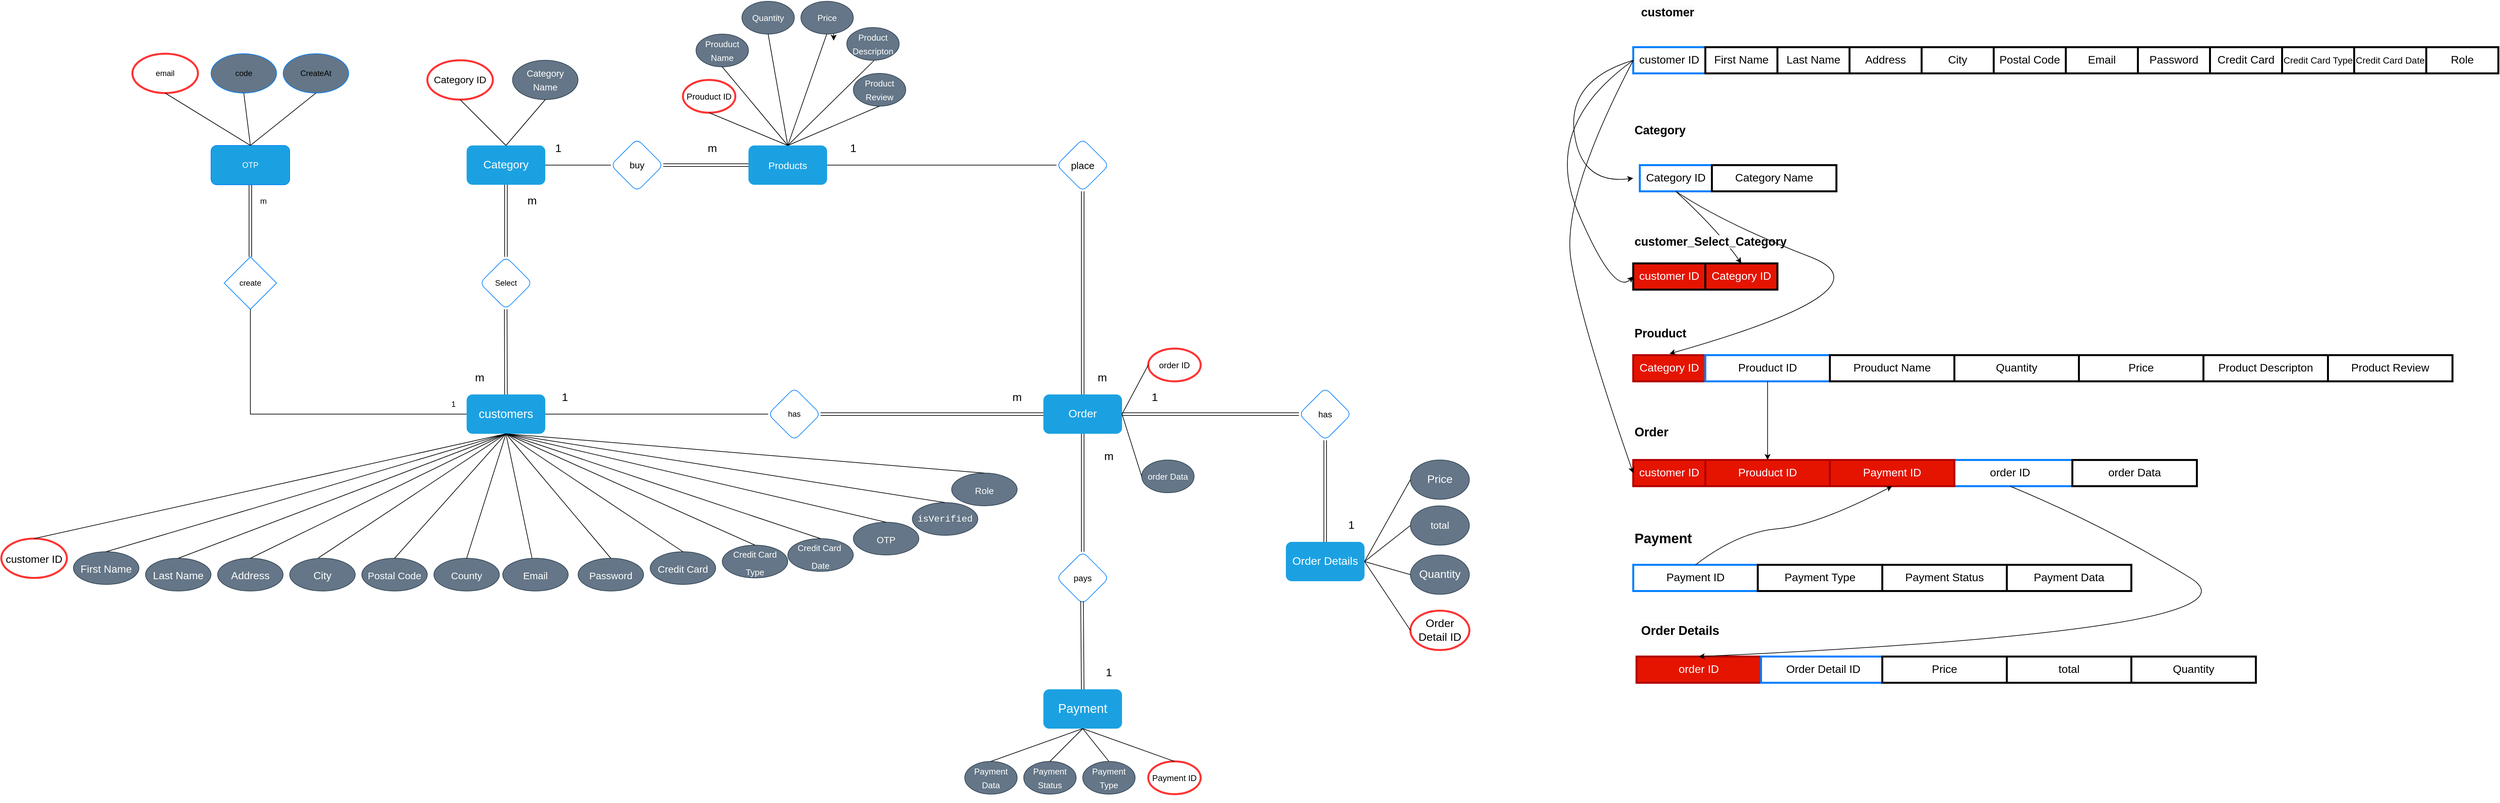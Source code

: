<mxfile version="20.8.10" type="device"><diagram name="Page-1" id="oezqUACW5n8kPQonJ6Vv"><mxGraphModel dx="1403" dy="331" grid="1" gridSize="10" guides="1" tooltips="1" connect="1" arrows="1" fold="1" page="1" pageScale="1" pageWidth="850" pageHeight="1100" math="0" shadow="0"><root><mxCell id="0"/><mxCell id="1" parent="0"/><mxCell id="jdIwisZEbIoZSkwRsjUO-2" value="&lt;font style=&quot;font-size: 18px;&quot;&gt;customers&lt;/font&gt;" style="rounded=1;whiteSpace=wrap;html=1;fillColor=#1ba1e2;strokeColor=none;fontColor=#ffffff;" parent="1" vertex="1"><mxGeometry x="-80" y="670" width="120" height="60" as="geometry"/></mxCell><mxCell id="jdIwisZEbIoZSkwRsjUO-4" value="&lt;font style=&quot;font-size: 16px;&quot;&gt;customer ID&lt;/font&gt;" style="ellipse;whiteSpace=wrap;html=1;fontSize=22;strokeWidth=3;strokeColor=#FF3333;" parent="1" vertex="1"><mxGeometry x="-790" y="890" width="100" height="60" as="geometry"/></mxCell><mxCell id="jdIwisZEbIoZSkwRsjUO-5" value="" style="endArrow=none;html=1;rounded=0;fontSize=17;entryX=0.5;entryY=1;entryDx=0;entryDy=0;exitX=0.5;exitY=0;exitDx=0;exitDy=0;" parent="1" source="jdIwisZEbIoZSkwRsjUO-4" target="jdIwisZEbIoZSkwRsjUO-2" edge="1"><mxGeometry width="50" height="50" relative="1" as="geometry"><mxPoint x="-70" y="670" as="sourcePoint"/><mxPoint x="-20" y="620" as="targetPoint"/></mxGeometry></mxCell><mxCell id="jdIwisZEbIoZSkwRsjUO-6" value="&lt;font style=&quot;font-size: 16px;&quot;&gt;First Name&lt;/font&gt;" style="ellipse;whiteSpace=wrap;html=1;fontSize=22;fillColor=#647687;fontColor=#ffffff;strokeColor=#314354;" parent="1" vertex="1"><mxGeometry x="-680" y="910" width="100" height="50" as="geometry"/></mxCell><mxCell id="jdIwisZEbIoZSkwRsjUO-7" value="" style="endArrow=none;html=1;rounded=0;fontSize=17;exitX=0.5;exitY=0;exitDx=0;exitDy=0;" parent="1" source="jdIwisZEbIoZSkwRsjUO-6" edge="1"><mxGeometry width="50" height="50" relative="1" as="geometry"><mxPoint x="60" y="680" as="sourcePoint"/><mxPoint x="-20" y="730" as="targetPoint"/></mxGeometry></mxCell><mxCell id="jdIwisZEbIoZSkwRsjUO-8" value="&lt;font style=&quot;font-size: 16px;&quot;&gt;Last Name&lt;/font&gt;" style="ellipse;whiteSpace=wrap;html=1;fontSize=22;fillColor=#647687;fontColor=#ffffff;strokeColor=#314354;" parent="1" vertex="1"><mxGeometry x="-570" y="920" width="100" height="50" as="geometry"/></mxCell><mxCell id="jdIwisZEbIoZSkwRsjUO-9" value="" style="endArrow=none;html=1;rounded=0;fontSize=17;exitX=0.5;exitY=0;exitDx=0;exitDy=0;entryX=0.5;entryY=1;entryDx=0;entryDy=0;" parent="1" source="jdIwisZEbIoZSkwRsjUO-8" target="jdIwisZEbIoZSkwRsjUO-2" edge="1"><mxGeometry width="50" height="50" relative="1" as="geometry"><mxPoint x="-125" y="800" as="sourcePoint"/><mxPoint x="-10" y="740" as="targetPoint"/></mxGeometry></mxCell><mxCell id="jdIwisZEbIoZSkwRsjUO-10" value="&lt;font style=&quot;font-size: 16px;&quot;&gt;Address&lt;/font&gt;" style="ellipse;whiteSpace=wrap;html=1;fontSize=22;fillColor=#647687;fontColor=#ffffff;strokeColor=#314354;" parent="1" vertex="1"><mxGeometry x="-460" y="920" width="100" height="50" as="geometry"/></mxCell><mxCell id="jdIwisZEbIoZSkwRsjUO-11" value="" style="endArrow=none;html=1;rounded=0;fontSize=17;exitX=0.5;exitY=0;exitDx=0;exitDy=0;entryX=0.5;entryY=1;entryDx=0;entryDy=0;" parent="1" source="jdIwisZEbIoZSkwRsjUO-10" target="jdIwisZEbIoZSkwRsjUO-2" edge="1"><mxGeometry width="50" height="50" relative="1" as="geometry"><mxPoint x="-5" y="800" as="sourcePoint"/><mxPoint x="-10" y="740" as="targetPoint"/></mxGeometry></mxCell><mxCell id="jdIwisZEbIoZSkwRsjUO-12" value="&lt;font style=&quot;font-size: 16px;&quot;&gt;City&lt;/font&gt;" style="ellipse;whiteSpace=wrap;html=1;fontSize=22;fillColor=#647687;fontColor=#ffffff;strokeColor=#314354;" parent="1" vertex="1"><mxGeometry x="-350" y="920" width="100" height="50" as="geometry"/></mxCell><mxCell id="jdIwisZEbIoZSkwRsjUO-13" value="" style="endArrow=none;html=1;rounded=0;fontSize=17;exitX=0.436;exitY=-0.008;exitDx=0;exitDy=0;entryX=0.5;entryY=1;entryDx=0;entryDy=0;exitPerimeter=0;" parent="1" source="jdIwisZEbIoZSkwRsjUO-12" target="jdIwisZEbIoZSkwRsjUO-2" edge="1"><mxGeometry width="50" height="50" relative="1" as="geometry"><mxPoint x="80" y="810" as="sourcePoint"/><mxPoint x="-10" y="740" as="targetPoint"/></mxGeometry></mxCell><mxCell id="jdIwisZEbIoZSkwRsjUO-14" value="&lt;font style=&quot;font-size: 15px;&quot;&gt;Postal Code&lt;/font&gt;" style="ellipse;whiteSpace=wrap;html=1;fontSize=22;fillColor=#647687;fontColor=#ffffff;strokeColor=#314354;" parent="1" vertex="1"><mxGeometry x="-240" y="920" width="100" height="50" as="geometry"/></mxCell><mxCell id="jdIwisZEbIoZSkwRsjUO-15" value="" style="endArrow=none;html=1;rounded=0;fontSize=17;exitX=0.5;exitY=0;exitDx=0;exitDy=0;entryX=0.5;entryY=1;entryDx=0;entryDy=0;" parent="1" source="jdIwisZEbIoZSkwRsjUO-14" target="jdIwisZEbIoZSkwRsjUO-2" edge="1"><mxGeometry width="50" height="50" relative="1" as="geometry"><mxPoint x="183.6" y="899.6" as="sourcePoint"/><mxPoint x="-10.0" y="740" as="targetPoint"/></mxGeometry></mxCell><mxCell id="jdIwisZEbIoZSkwRsjUO-16" value="&lt;font style=&quot;font-size: 15px;&quot;&gt;Email&lt;/font&gt;" style="ellipse;whiteSpace=wrap;html=1;fontSize=22;fillColor=#647687;fontColor=#ffffff;strokeColor=#314354;" parent="1" vertex="1"><mxGeometry x="-25" y="920" width="100" height="50" as="geometry"/></mxCell><mxCell id="jdIwisZEbIoZSkwRsjUO-17" value="&lt;font style=&quot;font-size: 15px;&quot;&gt;County&lt;/font&gt;" style="ellipse;whiteSpace=wrap;html=1;fontSize=22;fillColor=#647687;fontColor=#ffffff;strokeColor=#314354;" parent="1" vertex="1"><mxGeometry x="-130" y="920" width="100" height="50" as="geometry"/></mxCell><mxCell id="jdIwisZEbIoZSkwRsjUO-18" value="" style="endArrow=none;html=1;rounded=0;fontSize=17;exitX=0.5;exitY=0;exitDx=0;exitDy=0;entryX=0.5;entryY=1;entryDx=0;entryDy=0;" parent="1" source="jdIwisZEbIoZSkwRsjUO-17" target="jdIwisZEbIoZSkwRsjUO-2" edge="1"><mxGeometry width="50" height="50" relative="1" as="geometry"><mxPoint x="170.0" y="900" as="sourcePoint"/><mxPoint x="-10.0" y="740" as="targetPoint"/></mxGeometry></mxCell><mxCell id="jdIwisZEbIoZSkwRsjUO-19" value="" style="endArrow=none;html=1;rounded=0;fontSize=17;exitX=0.447;exitY=-0.009;exitDx=0;exitDy=0;exitPerimeter=0;" parent="1" source="jdIwisZEbIoZSkwRsjUO-16" edge="1"><mxGeometry width="50" height="50" relative="1" as="geometry"><mxPoint x="270" y="880" as="sourcePoint"/><mxPoint x="-20" y="730" as="targetPoint"/></mxGeometry></mxCell><mxCell id="jdIwisZEbIoZSkwRsjUO-20" value="&lt;font style=&quot;font-size: 15px;&quot;&gt;Credit Card&lt;/font&gt;" style="ellipse;whiteSpace=wrap;html=1;fontSize=22;fillColor=#647687;fontColor=#ffffff;strokeColor=#314354;" parent="1" vertex="1"><mxGeometry x="200" y="910" width="100" height="50" as="geometry"/></mxCell><mxCell id="jdIwisZEbIoZSkwRsjUO-21" value="&lt;font style=&quot;font-size: 13px;&quot;&gt;Credit Card&lt;br&gt;Type&lt;br&gt;&lt;/font&gt;" style="ellipse;whiteSpace=wrap;html=1;fontSize=22;fillColor=#647687;fontColor=#ffffff;strokeColor=#314354;" parent="1" vertex="1"><mxGeometry x="310" y="900" width="100" height="50" as="geometry"/></mxCell><mxCell id="jdIwisZEbIoZSkwRsjUO-22" value="&lt;font style=&quot;font-size: 13px;&quot;&gt;Credit Card&amp;nbsp;&lt;br&gt;Date&lt;br&gt;&lt;/font&gt;" style="ellipse;whiteSpace=wrap;html=1;fontSize=22;fillColor=#647687;fontColor=#ffffff;strokeColor=#314354;" parent="1" vertex="1"><mxGeometry x="410" y="890" width="100" height="50" as="geometry"/></mxCell><mxCell id="jdIwisZEbIoZSkwRsjUO-23" value="" style="endArrow=none;html=1;rounded=0;fontSize=17;exitX=0.5;exitY=0;exitDx=0;exitDy=0;entryX=0.5;entryY=1;entryDx=0;entryDy=0;" parent="1" source="jdIwisZEbIoZSkwRsjUO-20" target="jdIwisZEbIoZSkwRsjUO-2" edge="1"><mxGeometry width="50" height="50" relative="1" as="geometry"><mxPoint x="169.7" y="909.55" as="sourcePoint"/><mxPoint x="-10.0" y="740" as="targetPoint"/></mxGeometry></mxCell><mxCell id="jdIwisZEbIoZSkwRsjUO-24" value="" style="endArrow=none;html=1;rounded=0;fontSize=17;exitX=0.5;exitY=0;exitDx=0;exitDy=0;entryX=0.5;entryY=1;entryDx=0;entryDy=0;" parent="1" source="jdIwisZEbIoZSkwRsjUO-21" target="jdIwisZEbIoZSkwRsjUO-2" edge="1"><mxGeometry width="50" height="50" relative="1" as="geometry"><mxPoint x="280" y="910" as="sourcePoint"/><mxPoint x="-10.0" y="740" as="targetPoint"/></mxGeometry></mxCell><mxCell id="jdIwisZEbIoZSkwRsjUO-25" value="" style="endArrow=none;html=1;rounded=0;fontSize=17;exitX=0.5;exitY=0;exitDx=0;exitDy=0;entryX=0.5;entryY=1;entryDx=0;entryDy=0;" parent="1" source="jdIwisZEbIoZSkwRsjUO-22" target="jdIwisZEbIoZSkwRsjUO-2" edge="1"><mxGeometry width="50" height="50" relative="1" as="geometry"><mxPoint x="390" y="910" as="sourcePoint"/><mxPoint x="-10.0" y="740" as="targetPoint"/></mxGeometry></mxCell><mxCell id="jdIwisZEbIoZSkwRsjUO-27" value="Select" style="rhombus;whiteSpace=wrap;html=1;rounded=1;strokeColor=#007FFF;" parent="1" vertex="1"><mxGeometry x="-60" y="460" width="80" height="80" as="geometry"/></mxCell><mxCell id="jdIwisZEbIoZSkwRsjUO-29" value="&lt;font style=&quot;font-size: 17px;&quot;&gt;Category&lt;/font&gt;" style="rounded=1;whiteSpace=wrap;html=1;strokeWidth=3;fontSize=14;fillColor=#1BA1E2;fontColor=#ffffff;strokeColor=none;" parent="1" vertex="1"><mxGeometry x="-80" y="290" width="120" height="60" as="geometry"/></mxCell><mxCell id="jdIwisZEbIoZSkwRsjUO-31" value="&lt;font style=&quot;font-size: 15px;&quot;&gt;Category ID&lt;/font&gt;" style="ellipse;whiteSpace=wrap;html=1;strokeWidth=3;fontSize=17;strokeColor=#FF3333;" parent="1" vertex="1"><mxGeometry x="-140" y="160" width="100" height="60" as="geometry"/></mxCell><mxCell id="jdIwisZEbIoZSkwRsjUO-32" value="&lt;font style=&quot;font-size: 14px;&quot;&gt;Category Name&lt;/font&gt;" style="ellipse;whiteSpace=wrap;html=1;strokeWidth=1;fontSize=17;fillColor=#647687;fontColor=#ffffff;strokeColor=#314354;" parent="1" vertex="1"><mxGeometry x="-10" y="160" width="100" height="60" as="geometry"/></mxCell><mxCell id="jdIwisZEbIoZSkwRsjUO-33" value="" style="endArrow=none;html=1;rounded=0;fontSize=15;entryX=0.5;entryY=1;entryDx=0;entryDy=0;exitX=0.5;exitY=0;exitDx=0;exitDy=0;" parent="1" source="jdIwisZEbIoZSkwRsjUO-29" target="jdIwisZEbIoZSkwRsjUO-32" edge="1"><mxGeometry width="50" height="50" relative="1" as="geometry"><mxPoint x="-20" y="300" as="sourcePoint"/><mxPoint x="30" y="250" as="targetPoint"/></mxGeometry></mxCell><mxCell id="jdIwisZEbIoZSkwRsjUO-34" value="" style="endArrow=none;html=1;rounded=0;fontSize=15;entryX=0.5;entryY=1;entryDx=0;entryDy=0;exitX=0.5;exitY=0;exitDx=0;exitDy=0;" parent="1" source="jdIwisZEbIoZSkwRsjUO-29" target="jdIwisZEbIoZSkwRsjUO-31" edge="1"><mxGeometry width="50" height="50" relative="1" as="geometry"><mxPoint x="-10.0" y="300" as="sourcePoint"/><mxPoint x="50.0" y="230" as="targetPoint"/></mxGeometry></mxCell><mxCell id="jdIwisZEbIoZSkwRsjUO-36" value="buy" style="rhombus;whiteSpace=wrap;html=1;fontSize=14;rounded=1;strokeWidth=1;strokeColor=#007FFF;" parent="1" vertex="1"><mxGeometry x="140" y="280" width="80" height="80" as="geometry"/></mxCell><mxCell id="jdIwisZEbIoZSkwRsjUO-39" value="Products" style="rounded=1;whiteSpace=wrap;html=1;strokeWidth=1;fontSize=15;fillColor=#1ba1e2;fontColor=#ffffff;strokeColor=none;" parent="1" vertex="1"><mxGeometry x="350" y="290" width="120" height="60" as="geometry"/></mxCell><mxCell id="jdIwisZEbIoZSkwRsjUO-41" value="&lt;font style=&quot;font-size: 13px;&quot;&gt;Prouduct&amp;nbsp;ID&lt;/font&gt;" style="ellipse;whiteSpace=wrap;html=1;strokeWidth=3;fontSize=17;strokeColor=#FF3333;" parent="1" vertex="1"><mxGeometry x="250" y="190" width="80" height="50" as="geometry"/></mxCell><mxCell id="jdIwisZEbIoZSkwRsjUO-42" value="&lt;font style=&quot;font-size: 13px;&quot;&gt;Prouduct Name&lt;/font&gt;" style="ellipse;whiteSpace=wrap;html=1;strokeWidth=1;fontSize=17;fillColor=#647687;fontColor=#ffffff;strokeColor=#314354;" parent="1" vertex="1"><mxGeometry x="270" y="120" width="80" height="50" as="geometry"/></mxCell><mxCell id="jdIwisZEbIoZSkwRsjUO-43" value="&lt;font style=&quot;font-size: 14px;&quot;&gt;Role&lt;br&gt;&lt;/font&gt;" style="ellipse;whiteSpace=wrap;html=1;fontSize=22;fillColor=#647687;fontColor=#ffffff;strokeColor=#314354;" parent="1" vertex="1"><mxGeometry x="660" y="790" width="100" height="50" as="geometry"/></mxCell><mxCell id="jdIwisZEbIoZSkwRsjUO-45" value="" style="endArrow=none;html=1;rounded=0;fontSize=17;exitX=0.5;exitY=0;exitDx=0;exitDy=0;entryX=0.5;entryY=1;entryDx=0;entryDy=0;" parent="1" source="jdIwisZEbIoZSkwRsjUO-43" target="jdIwisZEbIoZSkwRsjUO-2" edge="1"><mxGeometry width="50" height="50" relative="1" as="geometry"><mxPoint x="500" y="910" as="sourcePoint"/><mxPoint x="-10" y="740" as="targetPoint"/></mxGeometry></mxCell><mxCell id="jdIwisZEbIoZSkwRsjUO-46" value="&lt;p data-pm-slice=&quot;1 1 [&amp;quot;tiptapChildEditor&amp;quot;,{&amp;quot;id&amp;quot;:&amp;quot;cfccff1b-0402-484e-b39c-f40c0cd6e9c6&amp;quot;,&amp;quot;entityid&amp;quot;:&amp;quot;&amp;quot;,&amp;quot;shapeId&amp;quot;:&amp;quot;9OdgT1qycG2&amp;quot;,&amp;quot;textId&amp;quot;:&amp;quot;SPdfIw4AN7d&amp;quot;}]&quot; dir=&quot;ltr&quot;&gt;&lt;font style=&quot;font-size: 13px;&quot;&gt;Quantity&lt;/font&gt;&lt;/p&gt;" style="ellipse;whiteSpace=wrap;html=1;strokeWidth=1;fontSize=17;fillColor=#647687;fontColor=#ffffff;strokeColor=#314354;" parent="1" vertex="1"><mxGeometry x="340" y="70" width="80" height="50" as="geometry"/></mxCell><mxCell id="jdIwisZEbIoZSkwRsjUO-164" style="edgeStyle=orthogonalEdgeStyle;rounded=0;orthogonalLoop=1;jettySize=auto;html=1;exitX=1;exitY=1;exitDx=0;exitDy=0;fontSize=18;fontColor=#000000;" parent="1" source="jdIwisZEbIoZSkwRsjUO-47" edge="1"><mxGeometry relative="1" as="geometry"><mxPoint x="480" y="130.0" as="targetPoint"/></mxGeometry></mxCell><mxCell id="jdIwisZEbIoZSkwRsjUO-47" value="&lt;p data-pm-slice=&quot;1 1 [&amp;quot;tiptapChildEditor&amp;quot;,{&amp;quot;id&amp;quot;:&amp;quot;a3bdee79-e66b-4c00-b36e-cd9b4808d00c&amp;quot;,&amp;quot;entityid&amp;quot;:&amp;quot;&amp;quot;,&amp;quot;shapeId&amp;quot;:&amp;quot;H0lzHAaA1tC&amp;quot;,&amp;quot;textId&amp;quot;:&amp;quot;SPdfIw4AN7d&amp;quot;}]&quot; dir=&quot;ltr&quot;&gt;&lt;font style=&quot;font-size: 13px;&quot;&gt;Price&lt;/font&gt;&lt;/p&gt;" style="ellipse;whiteSpace=wrap;html=1;strokeWidth=1;fontSize=17;fillColor=#647687;fontColor=#ffffff;strokeColor=#314354;" parent="1" vertex="1"><mxGeometry x="430" y="70" width="80" height="50" as="geometry"/></mxCell><mxCell id="jdIwisZEbIoZSkwRsjUO-48" value="&lt;p data-pm-slice=&quot;1 1 [&amp;quot;tiptapChildEditor&amp;quot;,{&amp;quot;id&amp;quot;:&amp;quot;a3bdee79-e66b-4c00-b36e-cd9b4808d00c&amp;quot;,&amp;quot;entityid&amp;quot;:&amp;quot;&amp;quot;,&amp;quot;shapeId&amp;quot;:&amp;quot;H0lzHAaA1tC&amp;quot;,&amp;quot;textId&amp;quot;:&amp;quot;SPdfIw4AN7d&amp;quot;}]&quot; dir=&quot;ltr&quot;&gt;&lt;font style=&quot;font-size: 13px;&quot;&gt;Product Descripton&lt;/font&gt;&lt;/p&gt;" style="ellipse;whiteSpace=wrap;html=1;strokeWidth=1;fontSize=17;fillColor=#647687;fontColor=#ffffff;strokeColor=#314354;" parent="1" vertex="1"><mxGeometry x="500" y="110" width="80" height="50" as="geometry"/></mxCell><mxCell id="jdIwisZEbIoZSkwRsjUO-49" value="&lt;p data-pm-slice=&quot;1 1 [&amp;quot;tiptapChildEditor&amp;quot;,{&amp;quot;id&amp;quot;:&amp;quot;a3bdee79-e66b-4c00-b36e-cd9b4808d00c&amp;quot;,&amp;quot;entityid&amp;quot;:&amp;quot;&amp;quot;,&amp;quot;shapeId&amp;quot;:&amp;quot;H0lzHAaA1tC&amp;quot;,&amp;quot;textId&amp;quot;:&amp;quot;SPdfIw4AN7d&amp;quot;}]&quot; dir=&quot;ltr&quot;&gt;&lt;font style=&quot;font-size: 13px;&quot;&gt;Product Review&lt;/font&gt;&lt;/p&gt;" style="ellipse;whiteSpace=wrap;html=1;strokeWidth=1;fontSize=17;fillColor=#647687;fontColor=#ffffff;strokeColor=#314354;" parent="1" vertex="1"><mxGeometry x="510" y="180" width="80" height="50" as="geometry"/></mxCell><mxCell id="jdIwisZEbIoZSkwRsjUO-50" value="" style="endArrow=none;html=1;rounded=0;fontSize=13;exitX=0.5;exitY=1;exitDx=0;exitDy=0;entryX=0.5;entryY=0;entryDx=0;entryDy=0;" parent="1" source="jdIwisZEbIoZSkwRsjUO-41" target="jdIwisZEbIoZSkwRsjUO-39" edge="1"><mxGeometry width="50" height="50" relative="1" as="geometry"><mxPoint x="460" y="190" as="sourcePoint"/><mxPoint x="410" y="290" as="targetPoint"/></mxGeometry></mxCell><mxCell id="jdIwisZEbIoZSkwRsjUO-51" value="" style="endArrow=none;html=1;rounded=0;fontSize=13;exitX=0.5;exitY=1;exitDx=0;exitDy=0;entryX=0.5;entryY=0;entryDx=0;entryDy=0;" parent="1" source="jdIwisZEbIoZSkwRsjUO-42" target="jdIwisZEbIoZSkwRsjUO-39" edge="1"><mxGeometry width="50" height="50" relative="1" as="geometry"><mxPoint x="300" y="250.0" as="sourcePoint"/><mxPoint x="424.32" y="298.86" as="targetPoint"/></mxGeometry></mxCell><mxCell id="jdIwisZEbIoZSkwRsjUO-53" value="" style="endArrow=none;html=1;rounded=0;fontSize=13;exitX=0.5;exitY=0;exitDx=0;exitDy=0;entryX=0.5;entryY=1;entryDx=0;entryDy=0;" parent="1" source="jdIwisZEbIoZSkwRsjUO-39" target="jdIwisZEbIoZSkwRsjUO-46" edge="1"><mxGeometry width="50" height="50" relative="1" as="geometry"><mxPoint x="390" y="220" as="sourcePoint"/><mxPoint x="440" y="170" as="targetPoint"/></mxGeometry></mxCell><mxCell id="jdIwisZEbIoZSkwRsjUO-54" value="" style="endArrow=none;html=1;rounded=0;fontSize=13;exitX=0.5;exitY=0;exitDx=0;exitDy=0;entryX=0.491;entryY=1.008;entryDx=0;entryDy=0;entryPerimeter=0;" parent="1" source="jdIwisZEbIoZSkwRsjUO-39" target="jdIwisZEbIoZSkwRsjUO-47" edge="1"><mxGeometry width="50" height="50" relative="1" as="geometry"><mxPoint x="420" y="300" as="sourcePoint"/><mxPoint x="390" y="130" as="targetPoint"/></mxGeometry></mxCell><mxCell id="jdIwisZEbIoZSkwRsjUO-55" value="" style="endArrow=none;html=1;rounded=0;fontSize=13;exitX=0.5;exitY=0;exitDx=0;exitDy=0;entryX=0.5;entryY=1;entryDx=0;entryDy=0;" parent="1" source="jdIwisZEbIoZSkwRsjUO-39" target="jdIwisZEbIoZSkwRsjUO-49" edge="1"><mxGeometry width="50" height="50" relative="1" as="geometry"><mxPoint x="420" y="300" as="sourcePoint"/><mxPoint x="481.12" y="132.75" as="targetPoint"/></mxGeometry></mxCell><mxCell id="jdIwisZEbIoZSkwRsjUO-56" value="" style="endArrow=none;html=1;rounded=0;fontSize=13;entryX=0.52;entryY=1.009;entryDx=0;entryDy=0;entryPerimeter=0;" parent="1" target="jdIwisZEbIoZSkwRsjUO-48" edge="1"><mxGeometry width="50" height="50" relative="1" as="geometry"><mxPoint x="410" y="290" as="sourcePoint"/><mxPoint x="470" y="150" as="targetPoint"/></mxGeometry></mxCell><mxCell id="jdIwisZEbIoZSkwRsjUO-57" value="place" style="rhombus;whiteSpace=wrap;html=1;fontSize=15;rounded=1;strokeWidth=1;strokeColor=#007FFF;" parent="1" vertex="1"><mxGeometry x="820" y="280" width="80" height="80" as="geometry"/></mxCell><mxCell id="jdIwisZEbIoZSkwRsjUO-59" value="&lt;font style=&quot;font-size: 17px;&quot;&gt;Order&lt;/font&gt;" style="rounded=1;whiteSpace=wrap;html=1;strokeWidth=1;fontSize=13;fillColor=#1ba1e2;fontColor=#ffffff;strokeColor=none;" parent="1" vertex="1"><mxGeometry x="800" y="670" width="120" height="60" as="geometry"/></mxCell><mxCell id="jdIwisZEbIoZSkwRsjUO-61" value="&lt;font style=&quot;font-size: 13px;&quot;&gt;order ID&lt;/font&gt;" style="ellipse;whiteSpace=wrap;html=1;strokeWidth=3;fontSize=17;strokeColor=#FF3333;" parent="1" vertex="1"><mxGeometry x="960" y="600" width="80" height="50" as="geometry"/></mxCell><mxCell id="jdIwisZEbIoZSkwRsjUO-62" value="" style="endArrow=none;html=1;rounded=0;fontSize=17;exitX=1;exitY=0.5;exitDx=0;exitDy=0;entryX=0;entryY=0.5;entryDx=0;entryDy=0;" parent="1" source="jdIwisZEbIoZSkwRsjUO-59" target="jdIwisZEbIoZSkwRsjUO-61" edge="1"><mxGeometry width="50" height="50" relative="1" as="geometry"><mxPoint x="920" y="600" as="sourcePoint"/><mxPoint x="970" y="550" as="targetPoint"/></mxGeometry></mxCell><mxCell id="jdIwisZEbIoZSkwRsjUO-64" value="&lt;p data-pm-slice=&quot;1 1 [&amp;quot;tiptapChildEditor&amp;quot;,{&amp;quot;id&amp;quot;:&amp;quot;a3bdee79-e66b-4c00-b36e-cd9b4808d00c&amp;quot;,&amp;quot;entityid&amp;quot;:&amp;quot;&amp;quot;,&amp;quot;shapeId&amp;quot;:&amp;quot;H0lzHAaA1tC&amp;quot;,&amp;quot;textId&amp;quot;:&amp;quot;SPdfIw4AN7d&amp;quot;}]&quot; dir=&quot;ltr&quot;&gt;&lt;font style=&quot;font-size: 13px;&quot;&gt;order Data&lt;/font&gt;&lt;br&gt;&lt;/p&gt;" style="ellipse;whiteSpace=wrap;html=1;strokeWidth=1;fontSize=17;fillColor=#647687;fontColor=#ffffff;strokeColor=#314354;" parent="1" vertex="1"><mxGeometry x="950" y="770" width="80" height="50" as="geometry"/></mxCell><mxCell id="jdIwisZEbIoZSkwRsjUO-65" value="" style="endArrow=none;html=1;rounded=0;fontSize=17;exitX=1;exitY=0.5;exitDx=0;exitDy=0;entryX=0;entryY=0.5;entryDx=0;entryDy=0;" parent="1" source="jdIwisZEbIoZSkwRsjUO-59" target="jdIwisZEbIoZSkwRsjUO-64" edge="1"><mxGeometry width="50" height="50" relative="1" as="geometry"><mxPoint x="930" y="620" as="sourcePoint"/><mxPoint x="1020" y="550" as="targetPoint"/></mxGeometry></mxCell><mxCell id="jdIwisZEbIoZSkwRsjUO-68" value="has" style="rhombus;whiteSpace=wrap;html=1;rounded=1;strokeColor=#007FFF;" parent="1" vertex="1"><mxGeometry x="380" y="660" width="80" height="80" as="geometry"/></mxCell><mxCell id="jdIwisZEbIoZSkwRsjUO-71" value="pays" style="rhombus;whiteSpace=wrap;html=1;fontSize=13;rounded=1;strokeWidth=1;strokeColor=#007FFF;" parent="1" vertex="1"><mxGeometry x="820" y="910" width="80" height="80" as="geometry"/></mxCell><mxCell id="jdIwisZEbIoZSkwRsjUO-73" value="&lt;font style=&quot;font-size: 19px;&quot;&gt;Payment&lt;/font&gt;" style="rounded=1;whiteSpace=wrap;html=1;strokeWidth=1;fontSize=13;fillColor=#1ba1e2;fontColor=#ffffff;strokeColor=none;" parent="1" vertex="1"><mxGeometry x="800" y="1120" width="120" height="60" as="geometry"/></mxCell><mxCell id="jdIwisZEbIoZSkwRsjUO-75" value="&lt;font style=&quot;font-size: 13px;&quot;&gt;Payment ID&lt;/font&gt;" style="ellipse;whiteSpace=wrap;html=1;strokeWidth=3;fontSize=17;strokeColor=#FF3333;" parent="1" vertex="1"><mxGeometry x="960" y="1230" width="80" height="50" as="geometry"/></mxCell><mxCell id="jdIwisZEbIoZSkwRsjUO-77" value="" style="endArrow=none;html=1;rounded=0;fontSize=19;exitX=0.5;exitY=1;exitDx=0;exitDy=0;entryX=0.5;entryY=0;entryDx=0;entryDy=0;" parent="1" source="jdIwisZEbIoZSkwRsjUO-73" target="jdIwisZEbIoZSkwRsjUO-75" edge="1"><mxGeometry width="50" height="50" relative="1" as="geometry"><mxPoint x="920" y="1110" as="sourcePoint"/><mxPoint x="970" y="1060" as="targetPoint"/></mxGeometry></mxCell><mxCell id="jdIwisZEbIoZSkwRsjUO-78" value="" style="endArrow=none;html=1;rounded=0;fontSize=19;exitX=0.5;exitY=1;exitDx=0;exitDy=0;entryX=0.5;entryY=0;entryDx=0;entryDy=0;" parent="1" source="jdIwisZEbIoZSkwRsjUO-73" target="jdIwisZEbIoZSkwRsjUO-76" edge="1"><mxGeometry width="50" height="50" relative="1" as="geometry"><mxPoint x="920" y="1110" as="sourcePoint"/><mxPoint x="970" y="1060" as="targetPoint"/></mxGeometry></mxCell><mxCell id="jdIwisZEbIoZSkwRsjUO-80" value="&lt;p data-pm-slice=&quot;1 1 [&amp;quot;tiptapChildEditor&amp;quot;,{&amp;quot;id&amp;quot;:&amp;quot;a3bdee79-e66b-4c00-b36e-cd9b4808d00c&amp;quot;,&amp;quot;entityid&amp;quot;:&amp;quot;&amp;quot;,&amp;quot;shapeId&amp;quot;:&amp;quot;H0lzHAaA1tC&amp;quot;,&amp;quot;textId&amp;quot;:&amp;quot;SPdfIw4AN7d&amp;quot;}]&quot; dir=&quot;ltr&quot;&gt;&lt;font style=&quot;font-size: 13px;&quot;&gt;Payment Status&lt;/font&gt;&lt;br&gt;&lt;/p&gt;" style="ellipse;whiteSpace=wrap;html=1;strokeWidth=1;fontSize=17;fillColor=#647687;fontColor=#ffffff;strokeColor=#314354;" parent="1" vertex="1"><mxGeometry x="770" y="1230" width="80" height="50" as="geometry"/></mxCell><mxCell id="jdIwisZEbIoZSkwRsjUO-81" value="&lt;p data-pm-slice=&quot;1 1 [&amp;quot;tiptapChildEditor&amp;quot;,{&amp;quot;id&amp;quot;:&amp;quot;a3bdee79-e66b-4c00-b36e-cd9b4808d00c&amp;quot;,&amp;quot;entityid&amp;quot;:&amp;quot;&amp;quot;,&amp;quot;shapeId&amp;quot;:&amp;quot;H0lzHAaA1tC&amp;quot;,&amp;quot;textId&amp;quot;:&amp;quot;SPdfIw4AN7d&amp;quot;}]&quot; dir=&quot;ltr&quot;&gt;&lt;font style=&quot;font-size: 13px;&quot;&gt;Payment Data&lt;/font&gt;&lt;br&gt;&lt;/p&gt;" style="ellipse;whiteSpace=wrap;html=1;strokeWidth=1;fontSize=17;fillColor=#647687;fontColor=#ffffff;strokeColor=#314354;" parent="1" vertex="1"><mxGeometry x="680" y="1230" width="80" height="50" as="geometry"/></mxCell><mxCell id="jdIwisZEbIoZSkwRsjUO-83" value="" style="endArrow=none;html=1;rounded=0;fontSize=19;exitX=0.5;exitY=1;exitDx=0;exitDy=0;entryX=0.5;entryY=0;entryDx=0;entryDy=0;startArrow=none;" parent="1" source="jdIwisZEbIoZSkwRsjUO-73" target="jdIwisZEbIoZSkwRsjUO-80" edge="1"><mxGeometry width="50" height="50" relative="1" as="geometry"><mxPoint x="930" y="1160" as="sourcePoint"/><mxPoint x="1010.0" y="1175" as="targetPoint"/></mxGeometry></mxCell><mxCell id="jdIwisZEbIoZSkwRsjUO-84" value="" style="endArrow=none;html=1;rounded=0;fontSize=19;exitX=0.5;exitY=1;exitDx=0;exitDy=0;entryX=0.5;entryY=0;entryDx=0;entryDy=0;" parent="1" source="jdIwisZEbIoZSkwRsjUO-73" target="jdIwisZEbIoZSkwRsjUO-81" edge="1"><mxGeometry width="50" height="50" relative="1" as="geometry"><mxPoint x="940" y="1170" as="sourcePoint"/><mxPoint x="1010.0" y="1235" as="targetPoint"/></mxGeometry></mxCell><mxCell id="jdIwisZEbIoZSkwRsjUO-76" value="&lt;p data-pm-slice=&quot;1 1 [&amp;quot;tiptapChildEditor&amp;quot;,{&amp;quot;id&amp;quot;:&amp;quot;a3bdee79-e66b-4c00-b36e-cd9b4808d00c&amp;quot;,&amp;quot;entityid&amp;quot;:&amp;quot;&amp;quot;,&amp;quot;shapeId&amp;quot;:&amp;quot;H0lzHAaA1tC&amp;quot;,&amp;quot;textId&amp;quot;:&amp;quot;SPdfIw4AN7d&amp;quot;}]&quot; dir=&quot;ltr&quot;&gt;&lt;font style=&quot;font-size: 13px;&quot;&gt;Payment Type&lt;/font&gt;&lt;br&gt;&lt;/p&gt;" style="ellipse;whiteSpace=wrap;html=1;strokeWidth=1;fontSize=17;fillColor=#647687;fontColor=#ffffff;strokeColor=#314354;" parent="1" vertex="1"><mxGeometry x="860" y="1230" width="80" height="50" as="geometry"/></mxCell><mxCell id="jdIwisZEbIoZSkwRsjUO-87" value="has" style="rhombus;whiteSpace=wrap;html=1;fontSize=13;rounded=1;strokeWidth=1;strokeColor=#007FFF;" parent="1" vertex="1"><mxGeometry x="1190" y="660" width="80" height="80" as="geometry"/></mxCell><mxCell id="jdIwisZEbIoZSkwRsjUO-91" value="&lt;font style=&quot;font-size: 17px;&quot;&gt;Order Details&lt;/font&gt;" style="rounded=1;whiteSpace=wrap;html=1;strokeWidth=1;fontSize=13;fillColor=#1ba1e2;fontColor=#ffffff;strokeColor=none;" parent="1" vertex="1"><mxGeometry x="1170" y="895" width="120" height="60" as="geometry"/></mxCell><mxCell id="jdIwisZEbIoZSkwRsjUO-94" value="&lt;font style=&quot;font-size: 15px;&quot;&gt;total&lt;/font&gt;" style="ellipse;whiteSpace=wrap;html=1;strokeWidth=1;fontSize=17;fillColor=#647687;fontColor=#ffffff;strokeColor=#314354;" parent="1" vertex="1"><mxGeometry x="1360" y="840" width="90" height="60" as="geometry"/></mxCell><mxCell id="jdIwisZEbIoZSkwRsjUO-95" value="Quantity" style="ellipse;whiteSpace=wrap;html=1;strokeWidth=1;fontSize=17;fillColor=#647687;fontColor=#ffffff;strokeColor=#314354;" parent="1" vertex="1"><mxGeometry x="1360" y="915" width="90" height="60" as="geometry"/></mxCell><mxCell id="jdIwisZEbIoZSkwRsjUO-96" value="&lt;font style=&quot;font-size: 17px;&quot;&gt;Price&lt;/font&gt;" style="ellipse;whiteSpace=wrap;html=1;strokeWidth=1;fontSize=17;fillColor=#647687;fontColor=#ffffff;strokeColor=#314354;" parent="1" vertex="1"><mxGeometry x="1360" y="770" width="90" height="60" as="geometry"/></mxCell><mxCell id="jdIwisZEbIoZSkwRsjUO-97" value="Order Detail ID" style="ellipse;whiteSpace=wrap;html=1;strokeWidth=3;fontSize=17;fillColor=default;strokeColor=#FF3333;" parent="1" vertex="1"><mxGeometry x="1360" y="1000" width="90" height="60" as="geometry"/></mxCell><mxCell id="jdIwisZEbIoZSkwRsjUO-98" value="" style="endArrow=none;html=1;rounded=0;fontSize=17;exitX=1;exitY=0.5;exitDx=0;exitDy=0;entryX=0;entryY=0.5;entryDx=0;entryDy=0;" parent="1" source="jdIwisZEbIoZSkwRsjUO-91" target="jdIwisZEbIoZSkwRsjUO-96" edge="1"><mxGeometry width="50" height="50" relative="1" as="geometry"><mxPoint x="1170" y="930" as="sourcePoint"/><mxPoint x="1220" y="880" as="targetPoint"/></mxGeometry></mxCell><mxCell id="jdIwisZEbIoZSkwRsjUO-99" value="" style="endArrow=none;html=1;rounded=0;fontSize=17;exitX=1;exitY=0.5;exitDx=0;exitDy=0;entryX=0;entryY=0.5;entryDx=0;entryDy=0;" parent="1" source="jdIwisZEbIoZSkwRsjUO-91" target="jdIwisZEbIoZSkwRsjUO-94" edge="1"><mxGeometry width="50" height="50" relative="1" as="geometry"><mxPoint x="1300" y="935" as="sourcePoint"/><mxPoint x="1370" y="810" as="targetPoint"/></mxGeometry></mxCell><mxCell id="jdIwisZEbIoZSkwRsjUO-100" value="" style="endArrow=none;html=1;rounded=0;fontSize=17;exitX=1;exitY=0.5;exitDx=0;exitDy=0;entryX=0;entryY=0.5;entryDx=0;entryDy=0;" parent="1" source="jdIwisZEbIoZSkwRsjUO-91" target="jdIwisZEbIoZSkwRsjUO-95" edge="1"><mxGeometry width="50" height="50" relative="1" as="geometry"><mxPoint x="1300" y="935" as="sourcePoint"/><mxPoint x="1370" y="880" as="targetPoint"/></mxGeometry></mxCell><mxCell id="jdIwisZEbIoZSkwRsjUO-101" value="" style="endArrow=none;html=1;rounded=0;fontSize=17;exitX=1;exitY=0.5;exitDx=0;exitDy=0;entryX=0;entryY=0.5;entryDx=0;entryDy=0;" parent="1" source="jdIwisZEbIoZSkwRsjUO-91" target="jdIwisZEbIoZSkwRsjUO-97" edge="1"><mxGeometry width="50" height="50" relative="1" as="geometry"><mxPoint x="1300" y="935" as="sourcePoint"/><mxPoint x="1370" y="955" as="targetPoint"/></mxGeometry></mxCell><mxCell id="jdIwisZEbIoZSkwRsjUO-102" value="m" style="text;html=1;strokeColor=none;fillColor=none;align=center;verticalAlign=middle;whiteSpace=wrap;rounded=0;fontSize=17;" parent="1" vertex="1"><mxGeometry y="360" width="40" height="30" as="geometry"/></mxCell><mxCell id="jdIwisZEbIoZSkwRsjUO-103" value="m" style="text;html=1;strokeColor=none;fillColor=none;align=center;verticalAlign=middle;whiteSpace=wrap;rounded=0;fontSize=17;" parent="1" vertex="1"><mxGeometry x="-80" y="630" width="40" height="30" as="geometry"/></mxCell><mxCell id="jdIwisZEbIoZSkwRsjUO-104" value="" style="shape=link;html=1;rounded=0;fontSize=17;entryX=0.5;entryY=0;entryDx=0;entryDy=0;" parent="1" source="jdIwisZEbIoZSkwRsjUO-29" target="jdIwisZEbIoZSkwRsjUO-27" edge="1"><mxGeometry width="100" relative="1" as="geometry"><mxPoint x="-130" y="520" as="sourcePoint"/><mxPoint x="-30" y="520" as="targetPoint"/></mxGeometry></mxCell><mxCell id="jdIwisZEbIoZSkwRsjUO-105" value="" style="shape=link;html=1;rounded=0;fontSize=17;entryX=0.5;entryY=0;entryDx=0;entryDy=0;" parent="1" target="jdIwisZEbIoZSkwRsjUO-2" edge="1"><mxGeometry width="100" relative="1" as="geometry"><mxPoint x="-20.36" y="540" as="sourcePoint"/><mxPoint x="-20.36" y="650" as="targetPoint"/></mxGeometry></mxCell><mxCell id="jdIwisZEbIoZSkwRsjUO-106" value="1" style="text;html=1;strokeColor=none;fillColor=none;align=center;verticalAlign=middle;whiteSpace=wrap;rounded=0;fontSize=17;" parent="1" vertex="1"><mxGeometry x="45" y="280" width="30" height="30" as="geometry"/></mxCell><mxCell id="jdIwisZEbIoZSkwRsjUO-107" value="m" style="text;html=1;strokeColor=none;fillColor=none;align=center;verticalAlign=middle;whiteSpace=wrap;rounded=0;fontSize=17;" parent="1" vertex="1"><mxGeometry x="280" y="280" width="30" height="30" as="geometry"/></mxCell><mxCell id="jdIwisZEbIoZSkwRsjUO-108" value="" style="shape=link;html=1;rounded=0;fontSize=17;entryX=0;entryY=0.5;entryDx=0;entryDy=0;" parent="1" target="jdIwisZEbIoZSkwRsjUO-39" edge="1"><mxGeometry width="100" relative="1" as="geometry"><mxPoint x="220" y="320" as="sourcePoint"/><mxPoint x="320" y="319.68" as="targetPoint"/></mxGeometry></mxCell><mxCell id="jdIwisZEbIoZSkwRsjUO-109" value="" style="endArrow=none;html=1;rounded=0;fontSize=17;exitX=1;exitY=0.5;exitDx=0;exitDy=0;entryX=0;entryY=0.5;entryDx=0;entryDy=0;" parent="1" source="jdIwisZEbIoZSkwRsjUO-29" target="jdIwisZEbIoZSkwRsjUO-36" edge="1"><mxGeometry width="50" height="50" relative="1" as="geometry"><mxPoint x="200" y="380" as="sourcePoint"/><mxPoint x="250" y="330" as="targetPoint"/><Array as="points"/></mxGeometry></mxCell><mxCell id="jdIwisZEbIoZSkwRsjUO-111" value="m" style="text;html=1;strokeColor=none;fillColor=none;align=center;verticalAlign=middle;whiteSpace=wrap;rounded=0;fontSize=17;" parent="1" vertex="1"><mxGeometry x="860" y="630" width="60" height="30" as="geometry"/></mxCell><mxCell id="jdIwisZEbIoZSkwRsjUO-112" value="1" style="text;html=1;strokeColor=none;fillColor=none;align=center;verticalAlign=middle;whiteSpace=wrap;rounded=0;fontSize=17;" parent="1" vertex="1"><mxGeometry x="480" y="280" width="60" height="30" as="geometry"/></mxCell><mxCell id="jdIwisZEbIoZSkwRsjUO-113" value="" style="endArrow=none;html=1;rounded=0;fontSize=17;entryX=0;entryY=0.5;entryDx=0;entryDy=0;exitX=1;exitY=0.5;exitDx=0;exitDy=0;" parent="1" source="jdIwisZEbIoZSkwRsjUO-39" target="jdIwisZEbIoZSkwRsjUO-57" edge="1"><mxGeometry width="50" height="50" relative="1" as="geometry"><mxPoint x="720" y="460" as="sourcePoint"/><mxPoint x="770" y="410" as="targetPoint"/></mxGeometry></mxCell><mxCell id="jdIwisZEbIoZSkwRsjUO-115" value="" style="shape=link;html=1;rounded=0;fontSize=17;entryX=0.5;entryY=1;entryDx=0;entryDy=0;exitX=0.5;exitY=0;exitDx=0;exitDy=0;" parent="1" source="jdIwisZEbIoZSkwRsjUO-59" target="jdIwisZEbIoZSkwRsjUO-57" edge="1"><mxGeometry width="100" relative="1" as="geometry"><mxPoint x="690" y="440" as="sourcePoint"/><mxPoint x="790" y="440" as="targetPoint"/></mxGeometry></mxCell><mxCell id="jdIwisZEbIoZSkwRsjUO-116" value="m" style="text;html=1;strokeColor=none;fillColor=none;align=center;verticalAlign=middle;whiteSpace=wrap;rounded=0;fontSize=17;" parent="1" vertex="1"><mxGeometry x="730" y="660" width="60" height="30" as="geometry"/></mxCell><mxCell id="jdIwisZEbIoZSkwRsjUO-117" value="1" style="text;html=1;strokeColor=none;fillColor=none;align=center;verticalAlign=middle;whiteSpace=wrap;rounded=0;fontSize=17;" parent="1" vertex="1"><mxGeometry x="50" y="660" width="40" height="30" as="geometry"/></mxCell><mxCell id="jdIwisZEbIoZSkwRsjUO-119" value="" style="endArrow=none;html=1;rounded=0;fontSize=17;exitX=1;exitY=0.5;exitDx=0;exitDy=0;entryX=0;entryY=0.5;entryDx=0;entryDy=0;" parent="1" source="jdIwisZEbIoZSkwRsjUO-2" target="jdIwisZEbIoZSkwRsjUO-68" edge="1"><mxGeometry width="50" height="50" relative="1" as="geometry"><mxPoint x="180" y="700" as="sourcePoint"/><mxPoint x="230" y="650" as="targetPoint"/></mxGeometry></mxCell><mxCell id="jdIwisZEbIoZSkwRsjUO-120" value="" style="shape=link;html=1;rounded=0;fontSize=17;entryX=0;entryY=0.5;entryDx=0;entryDy=0;exitX=1;exitY=0.5;exitDx=0;exitDy=0;" parent="1" source="jdIwisZEbIoZSkwRsjUO-68" target="jdIwisZEbIoZSkwRsjUO-59" edge="1"><mxGeometry width="100" relative="1" as="geometry"><mxPoint x="520" y="690" as="sourcePoint"/><mxPoint x="620" y="690" as="targetPoint"/></mxGeometry></mxCell><mxCell id="jdIwisZEbIoZSkwRsjUO-121" value="1" style="text;html=1;strokeColor=none;fillColor=none;align=center;verticalAlign=middle;whiteSpace=wrap;rounded=0;fontSize=17;" parent="1" vertex="1"><mxGeometry x="940" y="660" width="60" height="30" as="geometry"/></mxCell><mxCell id="jdIwisZEbIoZSkwRsjUO-123" value="1" style="text;html=1;strokeColor=none;fillColor=none;align=center;verticalAlign=middle;whiteSpace=wrap;rounded=0;fontSize=17;" parent="1" vertex="1"><mxGeometry x="1240" y="855" width="60" height="30" as="geometry"/></mxCell><mxCell id="jdIwisZEbIoZSkwRsjUO-124" value="" style="shape=link;html=1;rounded=0;fontSize=17;entryX=0.5;entryY=1;entryDx=0;entryDy=0;exitX=0.5;exitY=0;exitDx=0;exitDy=0;" parent="1" source="jdIwisZEbIoZSkwRsjUO-91" target="jdIwisZEbIoZSkwRsjUO-87" edge="1"><mxGeometry width="100" relative="1" as="geometry"><mxPoint x="1110" y="820" as="sourcePoint"/><mxPoint x="1210" y="820" as="targetPoint"/></mxGeometry></mxCell><mxCell id="jdIwisZEbIoZSkwRsjUO-125" value="" style="shape=link;html=1;rounded=0;fontSize=17;entryX=0;entryY=0.5;entryDx=0;entryDy=0;" parent="1" target="jdIwisZEbIoZSkwRsjUO-87" edge="1"><mxGeometry width="100" relative="1" as="geometry"><mxPoint x="920" y="700" as="sourcePoint"/><mxPoint x="1240" y="750" as="targetPoint"/></mxGeometry></mxCell><mxCell id="jdIwisZEbIoZSkwRsjUO-126" value="m" style="text;html=1;strokeColor=none;fillColor=none;align=center;verticalAlign=middle;whiteSpace=wrap;rounded=0;fontSize=17;" parent="1" vertex="1"><mxGeometry x="870" y="750" width="60" height="30" as="geometry"/></mxCell><mxCell id="jdIwisZEbIoZSkwRsjUO-127" value="1" style="text;html=1;strokeColor=none;fillColor=none;align=center;verticalAlign=middle;whiteSpace=wrap;rounded=0;fontSize=17;" parent="1" vertex="1"><mxGeometry x="870" y="1080" width="60" height="30" as="geometry"/></mxCell><mxCell id="jdIwisZEbIoZSkwRsjUO-128" value="" style="shape=link;html=1;rounded=0;fontSize=17;entryX=0.5;entryY=1;entryDx=0;entryDy=0;exitX=0.5;exitY=0;exitDx=0;exitDy=0;" parent="1" source="jdIwisZEbIoZSkwRsjUO-71" target="jdIwisZEbIoZSkwRsjUO-59" edge="1"><mxGeometry width="100" relative="1" as="geometry"><mxPoint x="930" y="850" as="sourcePoint"/><mxPoint x="1030" y="850" as="targetPoint"/></mxGeometry></mxCell><mxCell id="jdIwisZEbIoZSkwRsjUO-129" value="" style="shape=link;html=1;rounded=0;fontSize=17;entryX=0.487;entryY=0.942;entryDx=0;entryDy=0;entryPerimeter=0;" parent="1" target="jdIwisZEbIoZSkwRsjUO-71" edge="1"><mxGeometry width="100" relative="1" as="geometry"><mxPoint x="860" y="1120" as="sourcePoint"/><mxPoint x="858.95" y="980" as="targetPoint"/></mxGeometry></mxCell><mxCell id="jdIwisZEbIoZSkwRsjUO-130" value="&lt;span style=&quot;font-family: Helvetica; font-size: 18px; font-style: normal; font-variant-ligatures: normal; font-variant-caps: normal; letter-spacing: normal; orphans: 2; text-align: center; text-indent: 0px; text-transform: none; widows: 2; word-spacing: 0px; -webkit-text-stroke-width: 0px; background-color: rgb(251, 251, 251); text-decoration-thickness: initial; text-decoration-style: initial; text-decoration-color: initial; float: none; display: inline !important;&quot;&gt;&lt;b style=&quot;&quot;&gt;customer&lt;/b&gt;&lt;/span&gt;" style="text;whiteSpace=wrap;html=1;fontSize=17;" parent="1" vertex="1"><mxGeometry x="1710" y="70" width="120" height="50" as="geometry"/></mxCell><mxCell id="jdIwisZEbIoZSkwRsjUO-131" value="customer ID" style="rounded=0;whiteSpace=wrap;html=1;strokeColor=#007FFF;strokeWidth=3;fontSize=17;fontColor=#000000;fillColor=default;" parent="1" vertex="1"><mxGeometry x="1700" y="140" width="110" height="40" as="geometry"/></mxCell><mxCell id="jdIwisZEbIoZSkwRsjUO-133" value="First Name" style="rounded=0;whiteSpace=wrap;html=1;strokeColor=#000000;strokeWidth=3;fontSize=17;fontColor=#000000;fillColor=default;" parent="1" vertex="1"><mxGeometry x="1810" y="140" width="110" height="40" as="geometry"/></mxCell><mxCell id="jdIwisZEbIoZSkwRsjUO-134" value="Last Name" style="rounded=0;whiteSpace=wrap;html=1;strokeColor=#000000;strokeWidth=3;fontSize=17;fontColor=#000000;fillColor=default;" parent="1" vertex="1"><mxGeometry x="1920" y="140" width="110" height="40" as="geometry"/></mxCell><mxCell id="jdIwisZEbIoZSkwRsjUO-135" value="Address" style="rounded=0;whiteSpace=wrap;html=1;strokeColor=#000000;strokeWidth=3;fontSize=17;fontColor=#000000;fillColor=default;" parent="1" vertex="1"><mxGeometry x="2030" y="140" width="110" height="40" as="geometry"/></mxCell><mxCell id="jdIwisZEbIoZSkwRsjUO-136" value="City" style="rounded=0;whiteSpace=wrap;html=1;strokeColor=#000000;strokeWidth=3;fontSize=17;fontColor=#000000;fillColor=default;" parent="1" vertex="1"><mxGeometry x="2140" y="140" width="110" height="40" as="geometry"/></mxCell><mxCell id="jdIwisZEbIoZSkwRsjUO-137" value="Postal Code" style="rounded=0;whiteSpace=wrap;html=1;strokeColor=#000000;strokeWidth=3;fontSize=17;fontColor=#000000;fillColor=default;" parent="1" vertex="1"><mxGeometry x="2250" y="140" width="110" height="40" as="geometry"/></mxCell><mxCell id="jdIwisZEbIoZSkwRsjUO-138" value="Email" style="rounded=0;whiteSpace=wrap;html=1;strokeColor=#000000;strokeWidth=3;fontSize=17;fontColor=#000000;fillColor=default;" parent="1" vertex="1"><mxGeometry x="2360" y="140" width="110" height="40" as="geometry"/></mxCell><mxCell id="jdIwisZEbIoZSkwRsjUO-139" value="Password" style="rounded=0;whiteSpace=wrap;html=1;strokeColor=#000000;strokeWidth=3;fontSize=17;fontColor=#000000;fillColor=default;" parent="1" vertex="1"><mxGeometry x="2470" y="140" width="110" height="40" as="geometry"/></mxCell><mxCell id="jdIwisZEbIoZSkwRsjUO-140" value="&lt;font style=&quot;font-size: 15px;&quot;&gt;Password&lt;/font&gt;" style="ellipse;whiteSpace=wrap;html=1;fontSize=22;fillColor=#647687;fontColor=#ffffff;strokeColor=#314354;" parent="1" vertex="1"><mxGeometry x="90" y="920" width="100" height="50" as="geometry"/></mxCell><mxCell id="jdIwisZEbIoZSkwRsjUO-141" value="" style="endArrow=none;html=1;rounded=0;fontSize=17;exitX=0.5;exitY=0;exitDx=0;exitDy=0;" parent="1" source="jdIwisZEbIoZSkwRsjUO-140" edge="1"><mxGeometry width="50" height="50" relative="1" as="geometry"><mxPoint x="260.0" y="920" as="sourcePoint"/><mxPoint x="-20" y="730" as="targetPoint"/></mxGeometry></mxCell><mxCell id="jdIwisZEbIoZSkwRsjUO-142" value="Credit Card" style="rounded=0;whiteSpace=wrap;html=1;strokeColor=#000000;strokeWidth=3;fontSize=17;fontColor=#000000;fillColor=default;" parent="1" vertex="1"><mxGeometry x="2580" y="140" width="110" height="40" as="geometry"/></mxCell><mxCell id="jdIwisZEbIoZSkwRsjUO-143" value="&lt;font style=&quot;&quot;&gt;&lt;font style=&quot;font-size: 14px;&quot;&gt;Credit Card Type&lt;/font&gt;&lt;br&gt;&lt;/font&gt;" style="rounded=0;whiteSpace=wrap;html=1;strokeColor=#000000;strokeWidth=3;fontSize=17;fontColor=#000000;fillColor=default;" parent="1" vertex="1"><mxGeometry x="2690" y="140" width="110" height="40" as="geometry"/></mxCell><mxCell id="jdIwisZEbIoZSkwRsjUO-146" value="&lt;font style=&quot;&quot;&gt;&lt;font style=&quot;font-size: 14px;&quot;&gt;Credit Card Date&lt;/font&gt;&lt;br&gt;&lt;/font&gt;" style="rounded=0;whiteSpace=wrap;html=1;strokeColor=#000000;strokeWidth=3;fontSize=17;fontColor=#000000;fillColor=default;" parent="1" vertex="1"><mxGeometry x="2800" y="140" width="110" height="40" as="geometry"/></mxCell><mxCell id="jdIwisZEbIoZSkwRsjUO-147" value="&lt;font style=&quot;&quot;&gt;Role&lt;br&gt;&lt;/font&gt;" style="rounded=0;whiteSpace=wrap;html=1;strokeColor=#000000;strokeWidth=3;fontSize=17;fontColor=#000000;fillColor=default;" parent="1" vertex="1"><mxGeometry x="2910" y="140" width="110" height="40" as="geometry"/></mxCell><mxCell id="jdIwisZEbIoZSkwRsjUO-148" value="&lt;span style=&quot;font-family: Helvetica; font-style: normal; font-variant-ligatures: normal; font-variant-caps: normal; letter-spacing: normal; orphans: 2; text-align: center; text-indent: 0px; text-transform: none; widows: 2; word-spacing: 0px; -webkit-text-stroke-width: 0px; background-color: rgb(251, 251, 251); text-decoration-thickness: initial; text-decoration-style: initial; text-decoration-color: initial; float: none; display: inline !important;&quot;&gt;&lt;b style=&quot;&quot;&gt;&lt;font style=&quot;font-size: 18px;&quot;&gt;Category&lt;/font&gt;&lt;/b&gt;&lt;/span&gt;" style="text;whiteSpace=wrap;html=1;fontSize=14;fontColor=#000000;" parent="1" vertex="1"><mxGeometry x="1700" y="250" width="100" height="40" as="geometry"/></mxCell><mxCell id="jdIwisZEbIoZSkwRsjUO-150" value="Category ID" style="rounded=0;whiteSpace=wrap;html=1;strokeColor=#007FFF;strokeWidth=3;fontSize=17;fontColor=#000000;fillColor=default;" parent="1" vertex="1"><mxGeometry x="1710" y="320" width="110" height="40" as="geometry"/></mxCell><mxCell id="jdIwisZEbIoZSkwRsjUO-153" value="" style="curved=1;endArrow=classic;html=1;rounded=0;fontSize=18;fontColor=#000000;exitX=0;exitY=0.5;exitDx=0;exitDy=0;" parent="1" source="jdIwisZEbIoZSkwRsjUO-131" edge="1"><mxGeometry width="50" height="50" relative="1" as="geometry"><mxPoint x="1850" y="170" as="sourcePoint"/><mxPoint x="1700" y="340" as="targetPoint"/><Array as="points"><mxPoint x="1600" y="190"/><mxPoint x="1620" y="350"/></Array></mxGeometry></mxCell><mxCell id="jdIwisZEbIoZSkwRsjUO-154" value="&lt;span style=&quot;font-family: Helvetica; font-style: normal; font-variant-ligatures: normal; font-variant-caps: normal; letter-spacing: normal; orphans: 2; text-align: center; text-indent: 0px; text-transform: none; widows: 2; word-spacing: 0px; -webkit-text-stroke-width: 0px; background-color: rgb(251, 251, 251); text-decoration-thickness: initial; text-decoration-style: initial; text-decoration-color: initial; float: none; display: inline !important;&quot;&gt;&lt;b style=&quot;&quot;&gt;&lt;font style=&quot;font-size: 18px;&quot;&gt;Prouduct&lt;/font&gt;&lt;/b&gt;&lt;/span&gt;" style="text;whiteSpace=wrap;html=1;fontSize=13;fontColor=#000000;" parent="1" vertex="1"><mxGeometry x="1700" y="560" width="100" height="40" as="geometry"/></mxCell><mxCell id="jdIwisZEbIoZSkwRsjUO-155" value="Category Name" style="rounded=0;whiteSpace=wrap;html=1;strokeColor=#000000;strokeWidth=3;fontSize=17;fontColor=#000000;fillColor=default;" parent="1" vertex="1"><mxGeometry x="1820" y="320" width="190" height="40" as="geometry"/></mxCell><mxCell id="jdIwisZEbIoZSkwRsjUO-157" value="Category ID" style="rounded=0;whiteSpace=wrap;html=1;strokeColor=#B20000;strokeWidth=3;fontSize=17;fontColor=#ffffff;fillColor=#e51400;" parent="1" vertex="1"><mxGeometry x="1700" y="610" width="110" height="40" as="geometry"/></mxCell><mxCell id="jdIwisZEbIoZSkwRsjUO-158" value="Prouduct&amp;nbsp;ID" style="rounded=0;whiteSpace=wrap;html=1;strokeColor=#007FFF;strokeWidth=3;fontSize=17;fontColor=#000000;fillColor=default;" parent="1" vertex="1"><mxGeometry x="1810" y="610" width="190" height="40" as="geometry"/></mxCell><mxCell id="jdIwisZEbIoZSkwRsjUO-159" value="Prouduct Name" style="rounded=0;whiteSpace=wrap;html=1;strokeColor=#000000;strokeWidth=3;fontSize=17;fontColor=#000000;fillColor=default;" parent="1" vertex="1"><mxGeometry x="2000" y="610" width="190" height="40" as="geometry"/></mxCell><mxCell id="jdIwisZEbIoZSkwRsjUO-160" value="Quantity" style="rounded=0;whiteSpace=wrap;html=1;strokeColor=#000000;strokeWidth=3;fontSize=17;fontColor=#000000;fillColor=default;" parent="1" vertex="1"><mxGeometry x="2190" y="610" width="190" height="40" as="geometry"/></mxCell><mxCell id="jdIwisZEbIoZSkwRsjUO-161" value="Price" style="rounded=0;whiteSpace=wrap;html=1;strokeColor=#000000;strokeWidth=3;fontSize=17;fontColor=#000000;fillColor=default;" parent="1" vertex="1"><mxGeometry x="2380" y="610" width="190" height="40" as="geometry"/></mxCell><mxCell id="jdIwisZEbIoZSkwRsjUO-162" value="Product Descripton" style="rounded=0;whiteSpace=wrap;html=1;strokeColor=#000000;strokeWidth=3;fontSize=17;fontColor=#000000;fillColor=default;" parent="1" vertex="1"><mxGeometry x="2570" y="610" width="190" height="40" as="geometry"/></mxCell><mxCell id="jdIwisZEbIoZSkwRsjUO-163" value="Product Review" style="rounded=0;whiteSpace=wrap;html=1;strokeColor=#000000;strokeWidth=3;fontSize=17;fontColor=#000000;fillColor=default;" parent="1" vertex="1"><mxGeometry x="2760" y="610" width="190" height="40" as="geometry"/></mxCell><mxCell id="jdIwisZEbIoZSkwRsjUO-165" value="" style="curved=1;endArrow=classic;html=1;rounded=0;fontSize=18;fontColor=#000000;exitX=0.5;exitY=1;exitDx=0;exitDy=0;entryX=0.503;entryY=-0.053;entryDx=0;entryDy=0;entryPerimeter=0;" parent="1" source="jdIwisZEbIoZSkwRsjUO-150" target="jdIwisZEbIoZSkwRsjUO-157" edge="1"><mxGeometry width="50" height="50" relative="1" as="geometry"><mxPoint x="1900" y="280" as="sourcePoint"/><mxPoint x="1950" y="230" as="targetPoint"/><Array as="points"><mxPoint x="1840" y="410"/><mxPoint x="2100" y="510"/></Array></mxGeometry></mxCell><mxCell id="jdIwisZEbIoZSkwRsjUO-166" value="&lt;span style=&quot;font-family: Helvetica; font-style: normal; font-variant-ligatures: normal; font-variant-caps: normal; letter-spacing: normal; orphans: 2; text-align: center; text-indent: 0px; text-transform: none; widows: 2; word-spacing: 0px; -webkit-text-stroke-width: 0px; background-color: rgb(251, 251, 251); text-decoration-thickness: initial; text-decoration-style: initial; text-decoration-color: initial; float: none; display: inline !important;&quot;&gt;&lt;font style=&quot;font-size: 19px;&quot;&gt;&lt;b style=&quot;&quot;&gt;Order&lt;/b&gt;&lt;/font&gt;&lt;/span&gt;" style="text;whiteSpace=wrap;html=1;fontSize=18;fontColor=#000000;" parent="1" vertex="1"><mxGeometry x="1700" y="710" width="80" height="50" as="geometry"/></mxCell><mxCell id="jdIwisZEbIoZSkwRsjUO-167" value="customer ID" style="rounded=0;whiteSpace=wrap;html=1;strokeColor=#B20000;strokeWidth=3;fontSize=17;fontColor=#ffffff;fillColor=#e51400;" parent="1" vertex="1"><mxGeometry x="1700" y="770" width="110" height="40" as="geometry"/></mxCell><mxCell id="jdIwisZEbIoZSkwRsjUO-168" value="Prouduct&amp;nbsp;ID" style="rounded=0;whiteSpace=wrap;html=1;strokeColor=#B20000;strokeWidth=3;fontSize=17;fontColor=#ffffff;fillColor=#e51400;" parent="1" vertex="1"><mxGeometry x="1810" y="770" width="190" height="40" as="geometry"/></mxCell><mxCell id="jdIwisZEbIoZSkwRsjUO-169" value="order ID" style="rounded=0;whiteSpace=wrap;html=1;strokeColor=#007FFF;strokeWidth=3;fontSize=17;fontColor=#000000;fillColor=default;" parent="1" vertex="1"><mxGeometry x="2180" y="770" width="190" height="40" as="geometry"/></mxCell><mxCell id="jdIwisZEbIoZSkwRsjUO-170" value="order Data" style="rounded=0;whiteSpace=wrap;html=1;strokeColor=#000000;strokeWidth=3;fontSize=17;fontColor=#000000;fillColor=default;" parent="1" vertex="1"><mxGeometry x="2370" y="770" width="190" height="40" as="geometry"/></mxCell><mxCell id="jdIwisZEbIoZSkwRsjUO-172" value="customer ID" style="rounded=0;whiteSpace=wrap;html=1;strokeColor=#000000;strokeWidth=3;fontSize=17;fontColor=#ffffff;fillColor=#e51400;" parent="1" vertex="1"><mxGeometry x="1700" y="470" width="110" height="40" as="geometry"/></mxCell><mxCell id="jdIwisZEbIoZSkwRsjUO-173" value="Category ID" style="rounded=0;whiteSpace=wrap;html=1;strokeColor=#000000;strokeWidth=3;fontSize=17;fontColor=#ffffff;fillColor=#e51400;" parent="1" vertex="1"><mxGeometry x="1810" y="470" width="110" height="40" as="geometry"/></mxCell><mxCell id="jdIwisZEbIoZSkwRsjUO-174" value="" style="curved=1;endArrow=classic;html=1;rounded=0;fontSize=19;fontColor=#000000;entryX=0.5;entryY=0;entryDx=0;entryDy=0;exitX=0.5;exitY=1;exitDx=0;exitDy=0;" parent="1" source="jdIwisZEbIoZSkwRsjUO-150" target="jdIwisZEbIoZSkwRsjUO-173" edge="1"><mxGeometry width="50" height="50" relative="1" as="geometry"><mxPoint x="1750" y="440" as="sourcePoint"/><mxPoint x="1800" y="390" as="targetPoint"/><Array as="points"><mxPoint x="1830" y="420"/></Array></mxGeometry></mxCell><mxCell id="jdIwisZEbIoZSkwRsjUO-175" value="" style="curved=1;endArrow=classic;html=1;rounded=0;fontSize=19;fontColor=#000000;entryX=0;entryY=0.5;entryDx=0;entryDy=0;exitX=0;exitY=0.5;exitDx=0;exitDy=0;" parent="1" source="jdIwisZEbIoZSkwRsjUO-131" target="jdIwisZEbIoZSkwRsjUO-172" edge="1"><mxGeometry width="50" height="50" relative="1" as="geometry"><mxPoint x="1750" y="440" as="sourcePoint"/><mxPoint x="1800" y="390" as="targetPoint"/><Array as="points"><mxPoint x="1560" y="260"/><mxPoint x="1670" y="520"/></Array></mxGeometry></mxCell><mxCell id="jdIwisZEbIoZSkwRsjUO-176" value="" style="curved=1;endArrow=classic;html=1;rounded=0;fontSize=19;fontColor=#000000;exitX=0.5;exitY=1;exitDx=0;exitDy=0;entryX=0.5;entryY=0;entryDx=0;entryDy=0;" parent="1" source="jdIwisZEbIoZSkwRsjUO-158" target="jdIwisZEbIoZSkwRsjUO-168" edge="1"><mxGeometry width="50" height="50" relative="1" as="geometry"><mxPoint x="1800" y="410" as="sourcePoint"/><mxPoint x="1940" y="740" as="targetPoint"/><Array as="points"><mxPoint x="1905" y="700"/></Array></mxGeometry></mxCell><mxCell id="jdIwisZEbIoZSkwRsjUO-178" value="" style="curved=1;endArrow=classic;html=1;rounded=0;fontSize=19;fontColor=#000000;entryX=0;entryY=0.5;entryDx=0;entryDy=0;" parent="1" target="jdIwisZEbIoZSkwRsjUO-167" edge="1"><mxGeometry width="50" height="50" relative="1" as="geometry"><mxPoint x="1700" y="160" as="sourcePoint"/><mxPoint x="1800" y="490" as="targetPoint"/><Array as="points"><mxPoint x="1590" y="370"/><mxPoint x="1620" y="560"/></Array></mxGeometry></mxCell><mxCell id="jdIwisZEbIoZSkwRsjUO-179" value="&lt;span style=&quot;font-family: Helvetica; font-style: normal; font-variant-ligatures: normal; font-variant-caps: normal; letter-spacing: normal; orphans: 2; text-align: center; text-indent: 0px; text-transform: none; widows: 2; word-spacing: 0px; -webkit-text-stroke-width: 0px; background-color: rgb(251, 251, 251); text-decoration-thickness: initial; text-decoration-style: initial; text-decoration-color: initial; float: none; display: inline !important;&quot;&gt;&lt;b style=&quot;&quot;&gt;&lt;font style=&quot;font-size: 21px;&quot;&gt;Payment&lt;/font&gt;&lt;/b&gt;&lt;/span&gt;" style="text;whiteSpace=wrap;html=1;fontSize=19;fontColor=#000000;" parent="1" vertex="1"><mxGeometry x="1700" y="870" width="110" height="50" as="geometry"/></mxCell><mxCell id="jdIwisZEbIoZSkwRsjUO-180" value="Payment ID" style="rounded=0;whiteSpace=wrap;html=1;strokeColor=#007FFF;strokeWidth=3;fontSize=17;fontColor=#000000;fillColor=default;" parent="1" vertex="1"><mxGeometry x="1700" y="930" width="190" height="40" as="geometry"/></mxCell><mxCell id="jdIwisZEbIoZSkwRsjUO-182" value="Payment Type" style="rounded=0;whiteSpace=wrap;html=1;strokeColor=#000000;strokeWidth=3;fontSize=17;fontColor=#000000;fillColor=default;" parent="1" vertex="1"><mxGeometry x="1890" y="930" width="190" height="40" as="geometry"/></mxCell><mxCell id="jdIwisZEbIoZSkwRsjUO-183" value="Payment Status" style="rounded=0;whiteSpace=wrap;html=1;strokeColor=#000000;strokeWidth=3;fontSize=17;fontColor=#000000;fillColor=default;" parent="1" vertex="1"><mxGeometry x="2080" y="930" width="190" height="40" as="geometry"/></mxCell><mxCell id="jdIwisZEbIoZSkwRsjUO-184" value="Payment Data" style="rounded=0;whiteSpace=wrap;html=1;strokeColor=#000000;strokeWidth=3;fontSize=17;fontColor=#000000;fillColor=default;" parent="1" vertex="1"><mxGeometry x="2270" y="930" width="190" height="40" as="geometry"/></mxCell><mxCell id="jdIwisZEbIoZSkwRsjUO-185" value="Payment ID" style="rounded=0;whiteSpace=wrap;html=1;strokeColor=#B20000;strokeWidth=3;fontSize=17;fontColor=#ffffff;fillColor=#e51400;" parent="1" vertex="1"><mxGeometry x="2000" y="770" width="190" height="40" as="geometry"/></mxCell><mxCell id="jdIwisZEbIoZSkwRsjUO-186" value="" style="curved=1;endArrow=classic;html=1;rounded=0;fontSize=21;fontColor=#000000;exitX=0.5;exitY=0;exitDx=0;exitDy=0;entryX=0.5;entryY=1;entryDx=0;entryDy=0;" parent="1" source="jdIwisZEbIoZSkwRsjUO-180" target="jdIwisZEbIoZSkwRsjUO-185" edge="1"><mxGeometry width="50" height="50" relative="1" as="geometry"><mxPoint x="1790" y="830" as="sourcePoint"/><mxPoint x="1840" y="780" as="targetPoint"/><Array as="points"><mxPoint x="1860" y="880"/><mxPoint x="1980" y="870"/></Array></mxGeometry></mxCell><mxCell id="jdIwisZEbIoZSkwRsjUO-187" value="&lt;span style=&quot;font-family: Helvetica; font-style: normal; font-variant-ligatures: normal; font-variant-caps: normal; letter-spacing: normal; orphans: 2; text-align: center; text-indent: 0px; text-transform: none; widows: 2; word-spacing: 0px; -webkit-text-stroke-width: 0px; background-color: rgb(251, 251, 251); text-decoration-thickness: initial; text-decoration-style: initial; text-decoration-color: initial; float: none; display: inline !important;&quot;&gt;&lt;b style=&quot;&quot;&gt;&lt;font style=&quot;font-size: 19px;&quot;&gt;Order Details&lt;/font&gt;&lt;/b&gt;&lt;/span&gt;" style="text;whiteSpace=wrap;html=1;fontSize=21;fontColor=#000000;" parent="1" vertex="1"><mxGeometry x="1710" y="1010" width="130" height="50" as="geometry"/></mxCell><mxCell id="jdIwisZEbIoZSkwRsjUO-188" value="order ID" style="rounded=0;whiteSpace=wrap;html=1;strokeColor=#B20000;strokeWidth=3;fontSize=17;fontColor=#ffffff;fillColor=#e51400;" parent="1" vertex="1"><mxGeometry x="1705" y="1070" width="190" height="40" as="geometry"/></mxCell><mxCell id="jdIwisZEbIoZSkwRsjUO-189" value="Order Detail ID" style="rounded=0;whiteSpace=wrap;html=1;strokeColor=#007FFF;strokeWidth=3;fontSize=17;fontColor=#000000;fillColor=default;" parent="1" vertex="1"><mxGeometry x="1895" y="1070" width="190" height="40" as="geometry"/></mxCell><mxCell id="jdIwisZEbIoZSkwRsjUO-190" value="Price" style="rounded=0;whiteSpace=wrap;html=1;strokeColor=#000000;strokeWidth=3;fontSize=17;fontColor=#000000;fillColor=default;" parent="1" vertex="1"><mxGeometry x="2080" y="1070" width="190" height="40" as="geometry"/></mxCell><mxCell id="jdIwisZEbIoZSkwRsjUO-191" value="total" style="rounded=0;whiteSpace=wrap;html=1;strokeColor=#000000;strokeWidth=3;fontSize=17;fontColor=#000000;fillColor=default;" parent="1" vertex="1"><mxGeometry x="2270" y="1070" width="190" height="40" as="geometry"/></mxCell><mxCell id="jdIwisZEbIoZSkwRsjUO-193" value="Quantity" style="rounded=0;whiteSpace=wrap;html=1;strokeColor=#000000;strokeWidth=3;fontSize=17;fontColor=#000000;fillColor=default;" parent="1" vertex="1"><mxGeometry x="2460" y="1070" width="190" height="40" as="geometry"/></mxCell><mxCell id="jdIwisZEbIoZSkwRsjUO-195" value="" style="curved=1;endArrow=classic;html=1;rounded=0;fontSize=19;fontColor=#000000;exitX=0.5;exitY=1;exitDx=0;exitDy=0;entryX=0.5;entryY=0;entryDx=0;entryDy=0;" parent="1" source="jdIwisZEbIoZSkwRsjUO-169" target="jdIwisZEbIoZSkwRsjUO-188" edge="1"><mxGeometry width="50" height="50" relative="1" as="geometry"><mxPoint x="1990" y="780" as="sourcePoint"/><mxPoint x="2581.185" y="940" as="targetPoint"/><Array as="points"><mxPoint x="2420" y="870"/><mxPoint x="2680" y="1030"/></Array></mxGeometry></mxCell><mxCell id="3DUi4YzTAxO96kO995OF-3" value="&lt;font style=&quot;font-size: 14px;&quot;&gt;OTP&lt;br&gt;&lt;/font&gt;" style="ellipse;whiteSpace=wrap;html=1;fontSize=22;fillColor=#647687;fontColor=#ffffff;strokeColor=#314354;" parent="1" vertex="1"><mxGeometry x="510" y="865" width="100" height="50" as="geometry"/></mxCell><mxCell id="3DUi4YzTAxO96kO995OF-4" value="&lt;font style=&quot;font-size: 14px;&quot;&gt;&lt;div style=&quot;font-family: Consolas, &amp;quot;Courier New&amp;quot;, monospace; line-height: 19px;&quot;&gt;isVerified&lt;/div&gt;&lt;/font&gt;" style="ellipse;whiteSpace=wrap;html=1;fontSize=22;fillColor=#647687;fontColor=#ffffff;strokeColor=#314354;" parent="1" vertex="1"><mxGeometry x="600" y="835" width="100" height="50" as="geometry"/></mxCell><mxCell id="3DUi4YzTAxO96kO995OF-5" value="" style="endArrow=none;html=1;rounded=0;fontColor=#000000;entryX=0.5;entryY=0;entryDx=0;entryDy=0;" parent="1" target="3DUi4YzTAxO96kO995OF-3" edge="1"><mxGeometry width="50" height="50" relative="1" as="geometry"><mxPoint x="-20" y="730" as="sourcePoint"/><mxPoint x="290" y="760" as="targetPoint"/></mxGeometry></mxCell><mxCell id="3DUi4YzTAxO96kO995OF-6" value="" style="endArrow=none;html=1;rounded=0;fontColor=#000000;entryX=0.5;entryY=0;entryDx=0;entryDy=0;exitX=0.5;exitY=1;exitDx=0;exitDy=0;" parent="1" source="jdIwisZEbIoZSkwRsjUO-2" target="3DUi4YzTAxO96kO995OF-4" edge="1"><mxGeometry width="50" height="50" relative="1" as="geometry"><mxPoint x="-10" y="740" as="sourcePoint"/><mxPoint x="570" y="875" as="targetPoint"/></mxGeometry></mxCell><mxCell id="3DUi4YzTAxO96kO995OF-7" value="&lt;span style=&quot;font-family: Helvetica; font-size: 18px; font-style: normal; font-variant-ligatures: normal; font-variant-caps: normal; letter-spacing: normal; orphans: 2; text-align: center; text-indent: 0px; text-transform: none; widows: 2; word-spacing: 0px; -webkit-text-stroke-width: 0px; background-color: rgb(251, 251, 251); text-decoration-thickness: initial; text-decoration-style: initial; text-decoration-color: initial; float: none; display: inline !important;&quot;&gt;&lt;b style=&quot;&quot;&gt;customer_Select_&lt;/b&gt;&lt;/span&gt;&lt;b style=&quot;border-color: var(--border-color); font-size: 14px; text-align: center;&quot;&gt;&lt;font style=&quot;border-color: var(--border-color); font-size: 18px;&quot;&gt;Category&lt;/font&gt;&lt;/b&gt;" style="text;whiteSpace=wrap;html=1;fontSize=17;" parent="1" vertex="1"><mxGeometry x="1700" y="420" width="250" height="40" as="geometry"/></mxCell><mxCell id="bU5bXvzr9qd81j3MD89k-1" value="" style="endArrow=none;html=1;rounded=0;entryX=0;entryY=0.5;entryDx=0;entryDy=0;exitX=0.5;exitY=1;exitDx=0;exitDy=0;" edge="1" parent="1" source="bU5bXvzr9qd81j3MD89k-2" target="jdIwisZEbIoZSkwRsjUO-2"><mxGeometry width="50" height="50" relative="1" as="geometry"><mxPoint x="-400" y="700" as="sourcePoint"/><mxPoint x="-260" y="540" as="targetPoint"/><Array as="points"><mxPoint x="-410" y="700"/></Array></mxGeometry></mxCell><mxCell id="bU5bXvzr9qd81j3MD89k-2" value="create" style="rhombus;whiteSpace=wrap;html=1;strokeColor=#007FFF;" vertex="1" parent="1"><mxGeometry x="-450" y="460" width="80" height="80" as="geometry"/></mxCell><mxCell id="bU5bXvzr9qd81j3MD89k-3" value="" style="shape=link;html=1;rounded=0;exitX=0.5;exitY=0;exitDx=0;exitDy=0;entryX=0.5;entryY=1;entryDx=0;entryDy=0;" edge="1" parent="1" source="bU5bXvzr9qd81j3MD89k-2" target="bU5bXvzr9qd81j3MD89k-4"><mxGeometry width="100" relative="1" as="geometry"><mxPoint x="-330" y="540" as="sourcePoint"/><mxPoint x="-410" y="400" as="targetPoint"/></mxGeometry></mxCell><mxCell id="bU5bXvzr9qd81j3MD89k-4" value="&lt;font color=&quot;#ffffff&quot;&gt;OTP&lt;/font&gt;" style="rounded=1;whiteSpace=wrap;html=1;strokeColor=#007FFF;fillColor=#1BA1E2;" vertex="1" parent="1"><mxGeometry x="-470" y="290" width="120" height="60" as="geometry"/></mxCell><mxCell id="bU5bXvzr9qd81j3MD89k-5" value="1" style="text;html=1;strokeColor=none;fillColor=none;align=center;verticalAlign=middle;whiteSpace=wrap;rounded=0;" vertex="1" parent="1"><mxGeometry x="-110" y="670" width="20" height="30" as="geometry"/></mxCell><mxCell id="bU5bXvzr9qd81j3MD89k-6" value="m" style="text;html=1;strokeColor=none;fillColor=none;align=center;verticalAlign=middle;whiteSpace=wrap;rounded=0;" vertex="1" parent="1"><mxGeometry x="-400" y="360" width="20" height="30" as="geometry"/></mxCell><mxCell id="bU5bXvzr9qd81j3MD89k-7" value="email" style="ellipse;whiteSpace=wrap;html=1;strokeColor=#FF3333;strokeWidth=3;" vertex="1" parent="1"><mxGeometry x="-590" y="150" width="100" height="60" as="geometry"/></mxCell><mxCell id="bU5bXvzr9qd81j3MD89k-8" value="code" style="ellipse;whiteSpace=wrap;html=1;strokeColor=#007FFF;fillColor=#647687;" vertex="1" parent="1"><mxGeometry x="-470" y="150" width="100" height="60" as="geometry"/></mxCell><mxCell id="bU5bXvzr9qd81j3MD89k-9" value="CreateAt" style="ellipse;whiteSpace=wrap;html=1;strokeColor=#007FFF;fillColor=#647687;" vertex="1" parent="1"><mxGeometry x="-360" y="150" width="100" height="60" as="geometry"/></mxCell><mxCell id="bU5bXvzr9qd81j3MD89k-10" value="" style="endArrow=none;html=1;rounded=0;entryX=0.5;entryY=1;entryDx=0;entryDy=0;exitX=0.5;exitY=0;exitDx=0;exitDy=0;" edge="1" parent="1" source="bU5bXvzr9qd81j3MD89k-4" target="bU5bXvzr9qd81j3MD89k-9"><mxGeometry width="50" height="50" relative="1" as="geometry"><mxPoint x="-270" y="320" as="sourcePoint"/><mxPoint x="-220" y="270" as="targetPoint"/></mxGeometry></mxCell><mxCell id="bU5bXvzr9qd81j3MD89k-11" value="" style="endArrow=none;html=1;rounded=0;entryX=0.5;entryY=1;entryDx=0;entryDy=0;exitX=0.5;exitY=0;exitDx=0;exitDy=0;" edge="1" parent="1" source="bU5bXvzr9qd81j3MD89k-4" target="bU5bXvzr9qd81j3MD89k-8"><mxGeometry width="50" height="50" relative="1" as="geometry"><mxPoint x="-400" y="310" as="sourcePoint"/><mxPoint x="-300" y="220" as="targetPoint"/></mxGeometry></mxCell><mxCell id="bU5bXvzr9qd81j3MD89k-12" value="" style="endArrow=none;html=1;rounded=0;entryX=0.5;entryY=1;entryDx=0;entryDy=0;exitX=0.5;exitY=0;exitDx=0;exitDy=0;" edge="1" parent="1" source="bU5bXvzr9qd81j3MD89k-4" target="bU5bXvzr9qd81j3MD89k-7"><mxGeometry width="50" height="50" relative="1" as="geometry"><mxPoint x="-410" y="300" as="sourcePoint"/><mxPoint x="-410" y="220" as="targetPoint"/></mxGeometry></mxCell></root></mxGraphModel></diagram></mxfile>